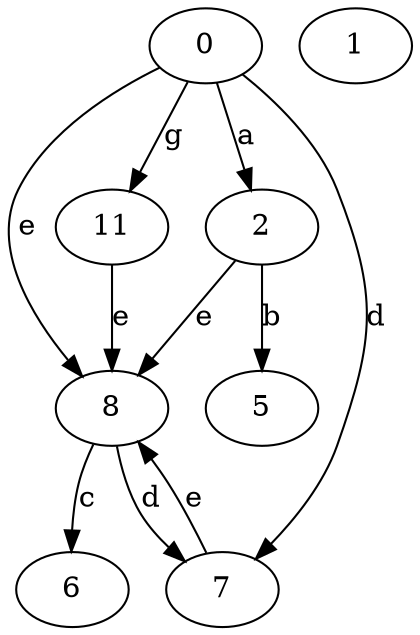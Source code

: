 strict digraph  {
0;
1;
2;
5;
6;
7;
8;
11;
0 -> 2  [label=a];
0 -> 7  [label=d];
0 -> 8  [label=e];
0 -> 11  [label=g];
2 -> 5  [label=b];
2 -> 8  [label=e];
7 -> 8  [label=e];
8 -> 6  [label=c];
8 -> 7  [label=d];
11 -> 8  [label=e];
}
